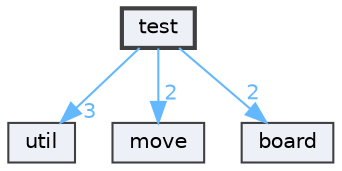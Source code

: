 digraph "test"
{
 // INTERACTIVE_SVG=YES
 // LATEX_PDF_SIZE
  bgcolor="transparent";
  edge [fontname=Helvetica,fontsize=10,labelfontname=Helvetica,labelfontsize=10];
  node [fontname=Helvetica,fontsize=10,shape=box,height=0.2,width=0.4];
  compound=true
  dir_13e138d54eb8818da29c3992edef070a [label="test", fillcolor="#edf0f7", color="grey25", style="filled,bold", URL="dir_13e138d54eb8818da29c3992edef070a.html",tooltip=""];
  dir_23ec12649285f9fabf3a6b7380226c28 [label="util", fillcolor="#edf0f7", color="grey25", style="filled", URL="dir_23ec12649285f9fabf3a6b7380226c28.html",tooltip=""];
  dir_b422678e8bd9d4082bb7ab99dcee6677 [label="move", fillcolor="#edf0f7", color="grey25", style="filled", URL="dir_b422678e8bd9d4082bb7ab99dcee6677.html",tooltip=""];
  dir_7149141a7e3af1ee95dfb0598e371427 [label="board", fillcolor="#edf0f7", color="grey25", style="filled", URL="dir_7149141a7e3af1ee95dfb0598e371427.html",tooltip=""];
  dir_13e138d54eb8818da29c3992edef070a->dir_23ec12649285f9fabf3a6b7380226c28 [headlabel="3", labeldistance=1.5 headhref="dir_000002_000003.html" href="dir_000002_000003.html" color="steelblue1" fontcolor="steelblue1"];
  dir_13e138d54eb8818da29c3992edef070a->dir_7149141a7e3af1ee95dfb0598e371427 [headlabel="2", labeldistance=1.5 headhref="dir_000002_000000.html" href="dir_000002_000000.html" color="steelblue1" fontcolor="steelblue1"];
  dir_13e138d54eb8818da29c3992edef070a->dir_b422678e8bd9d4082bb7ab99dcee6677 [headlabel="2", labeldistance=1.5 headhref="dir_000002_000001.html" href="dir_000002_000001.html" color="steelblue1" fontcolor="steelblue1"];
}
